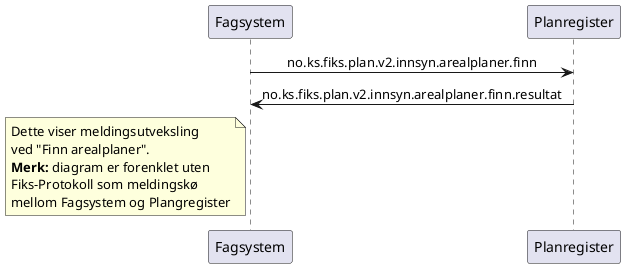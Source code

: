 @startuml
skinparam sequenceMessageAlign center 

participant Fagsystem as "Fagsystem"
participant Plangregister as "Planregister"

Fagsystem -> Plangregister : no.ks.fiks.plan.v2.innsyn.arealplaner.finn
Fagsystem <- Plangregister : no.ks.fiks.plan.v2.innsyn.arealplaner.finn.resultat


note left of Fagsystem
Dette viser meldingsutveksling
ved "Finn arealplaner".
**Merk:** diagram er forenklet uten
Fiks-Protokoll som meldingskø
mellom Fagsystem og Plangregister
end note

@enduml
